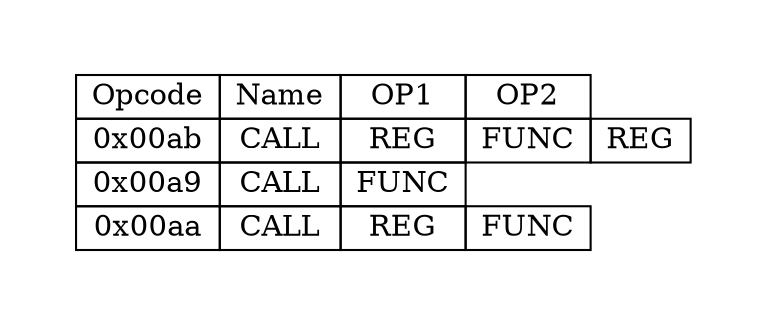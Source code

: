 digraph{
graph [pad="0.5", nodesep="0.5", ranksep="2" ]
node[shape=plain]
Foo [label=<
<table border="0" cellborder="1" cellspacing="0">
<tr><td> Opcode </td> <td> Name </td> <td> OP1 </td><td> OP2 </td> </tr>
<tr><td> 0x00ab </td><td> CALL </td><td> REG </td><td> FUNC </td><td> REG </td> </tr>
<tr><td> 0x00a9 </td><td> CALL </td><td> FUNC </td> </tr>
<tr><td> 0x00aa </td><td> CALL </td><td> REG </td><td> FUNC </td> </tr>
</table>>];
}
